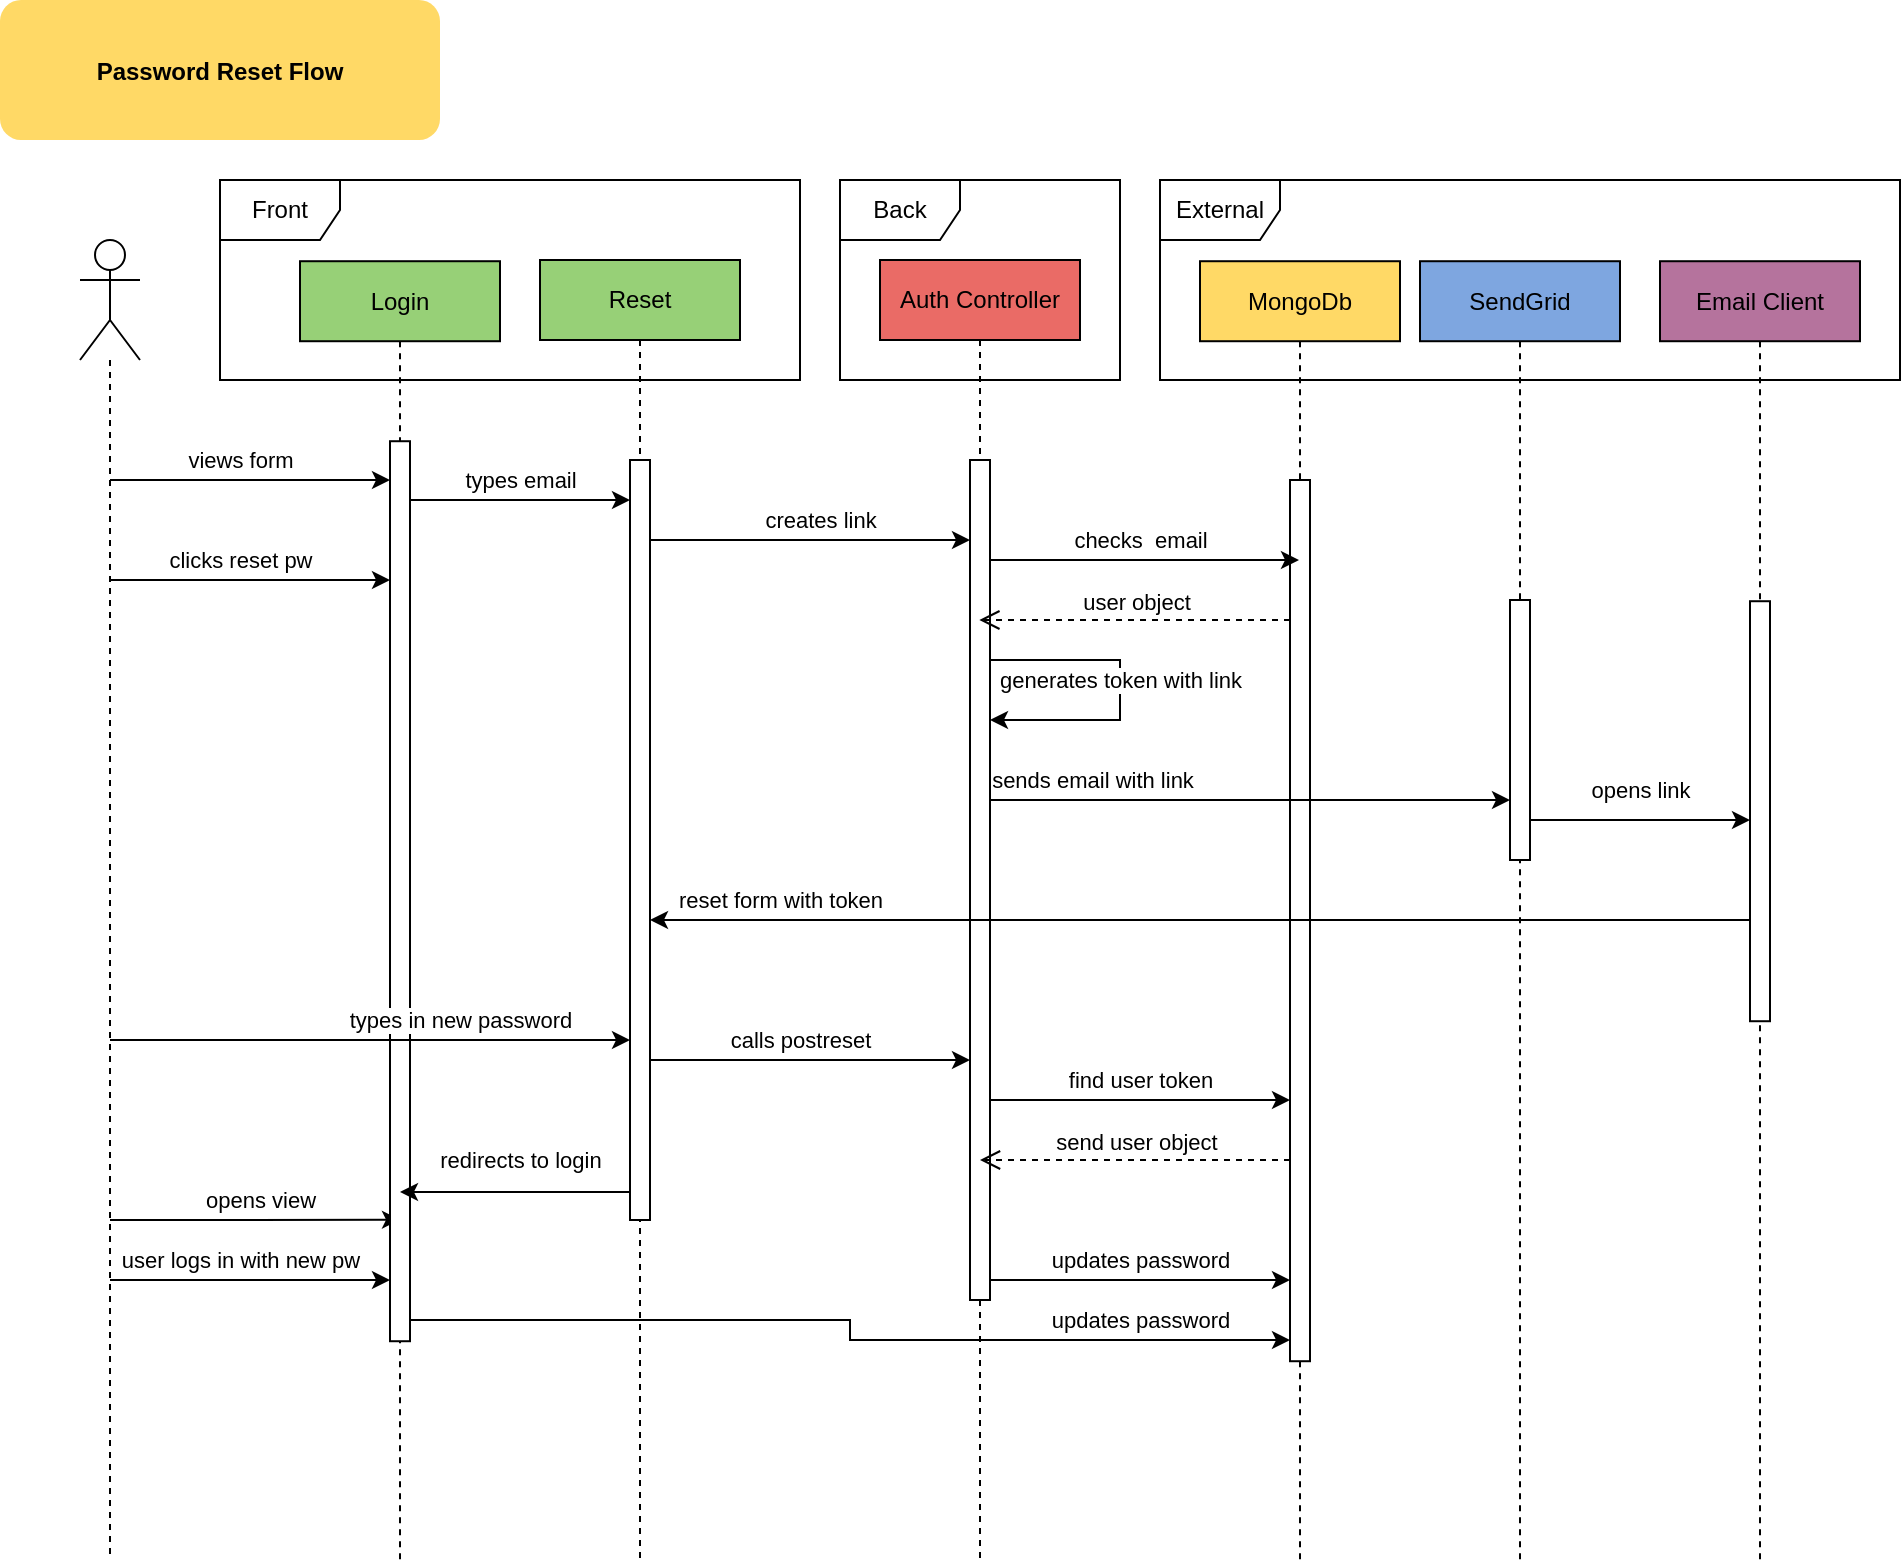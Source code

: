 <mxfile version="26.2.13">
  <diagram name="Page-1" id="9361dd3d-8414-5efd-6122-117bd74ce7a7">
    <mxGraphModel dx="1923" dy="1358" grid="1" gridSize="10" guides="1" tooltips="1" connect="1" arrows="1" fold="1" page="0" pageScale="1.5" pageWidth="826" pageHeight="1169" background="none" math="0" shadow="0">
      <root>
        <mxCell id="0" />
        <mxCell id="1" parent="0" />
        <mxCell id="-S9vXnGe0rzKB2e50dyQ-141" value="Password Reset Flow" style="rounded=1;fontStyle=1;fillColor=#FFD966;strokeColor=none" vertex="1" parent="1">
          <mxGeometry x="70" y="-60" width="220" height="70" as="geometry" />
        </mxCell>
        <mxCell id="-S9vXnGe0rzKB2e50dyQ-194" value="clicks reset pw" style="edgeStyle=orthogonalEdgeStyle;rounded=0;orthogonalLoop=1;jettySize=auto;html=1;curved=0;" edge="1" parent="1">
          <mxGeometry x="-0.069" y="10" relative="1" as="geometry">
            <mxPoint x="124.667" y="230" as="sourcePoint" />
            <mxPoint x="265" y="230" as="targetPoint" />
            <Array as="points">
              <mxPoint x="180" y="230" />
              <mxPoint x="180" y="230" />
            </Array>
            <mxPoint as="offset" />
          </mxGeometry>
        </mxCell>
        <mxCell id="-S9vXnGe0rzKB2e50dyQ-214" value="user logs in with new pw" style="edgeStyle=orthogonalEdgeStyle;rounded=0;orthogonalLoop=1;jettySize=auto;html=1;curved=0;" edge="1" parent="1" source="-S9vXnGe0rzKB2e50dyQ-147" target="-S9vXnGe0rzKB2e50dyQ-193">
          <mxGeometry x="-0.069" y="10" relative="1" as="geometry">
            <Array as="points">
              <mxPoint x="170" y="580" />
              <mxPoint x="170" y="580" />
            </Array>
            <mxPoint as="offset" />
          </mxGeometry>
        </mxCell>
        <mxCell id="-S9vXnGe0rzKB2e50dyQ-215" value="views form" style="edgeStyle=orthogonalEdgeStyle;rounded=0;orthogonalLoop=1;jettySize=auto;html=1;curved=0;" edge="1" parent="1" source="-S9vXnGe0rzKB2e50dyQ-147" target="-S9vXnGe0rzKB2e50dyQ-193">
          <mxGeometry x="-0.069" y="10" relative="1" as="geometry">
            <Array as="points">
              <mxPoint x="240" y="180" />
              <mxPoint x="240" y="180" />
            </Array>
            <mxPoint as="offset" />
          </mxGeometry>
        </mxCell>
        <mxCell id="-S9vXnGe0rzKB2e50dyQ-228" value="opens view" style="edgeStyle=orthogonalEdgeStyle;rounded=0;orthogonalLoop=1;jettySize=auto;html=1;curved=0;entryX=0.5;entryY=0.865;entryDx=0;entryDy=0;entryPerimeter=0;" edge="1" parent="1" source="-S9vXnGe0rzKB2e50dyQ-147" target="-S9vXnGe0rzKB2e50dyQ-193">
          <mxGeometry x="0.04" y="10" relative="1" as="geometry">
            <Array as="points">
              <mxPoint x="160" y="550" />
              <mxPoint x="160" y="550" />
            </Array>
            <mxPoint as="offset" />
          </mxGeometry>
        </mxCell>
        <mxCell id="-S9vXnGe0rzKB2e50dyQ-147" value="" style="shape=umlLifeline;perimeter=lifelinePerimeter;whiteSpace=wrap;html=1;container=1;dropTarget=0;collapsible=0;recursiveResize=0;outlineConnect=0;portConstraint=eastwest;newEdgeStyle={&quot;curved&quot;:0,&quot;rounded&quot;:0};participant=umlActor;size=60;" vertex="1" parent="1">
          <mxGeometry x="110" y="60" width="30" height="660" as="geometry" />
        </mxCell>
        <mxCell id="-S9vXnGe0rzKB2e50dyQ-151" value="&lt;div&gt;Reset&lt;/div&gt;" style="shape=umlLifeline;perimeter=lifelinePerimeter;whiteSpace=wrap;html=1;container=1;dropTarget=0;collapsible=0;recursiveResize=0;outlineConnect=0;portConstraint=eastwest;newEdgeStyle={&quot;curved&quot;:0,&quot;rounded&quot;:0};fillColor=#97D077;" vertex="1" parent="1">
          <mxGeometry x="340" y="70" width="100" height="650" as="geometry" />
        </mxCell>
        <mxCell id="-S9vXnGe0rzKB2e50dyQ-195" value="" style="html=1;points=[[0,0,0,0,5],[0,1,0,0,-5],[1,0,0,0,5],[1,1,0,0,-5]];perimeter=orthogonalPerimeter;outlineConnect=0;targetShapes=umlLifeline;portConstraint=eastwest;newEdgeStyle={&quot;curved&quot;:0,&quot;rounded&quot;:0};" vertex="1" parent="-S9vXnGe0rzKB2e50dyQ-151">
          <mxGeometry x="45" y="100" width="10" height="380" as="geometry" />
        </mxCell>
        <mxCell id="-S9vXnGe0rzKB2e50dyQ-154" value="&lt;div&gt;Login&lt;/div&gt;" style="shape=umlLifeline;perimeter=lifelinePerimeter;whiteSpace=wrap;html=1;container=1;dropTarget=0;collapsible=0;recursiveResize=0;outlineConnect=0;portConstraint=eastwest;newEdgeStyle={&quot;curved&quot;:0,&quot;rounded&quot;:0};fillColor=#97D077;" vertex="1" parent="1">
          <mxGeometry x="220" y="70.61" width="100" height="649.39" as="geometry" />
        </mxCell>
        <mxCell id="-S9vXnGe0rzKB2e50dyQ-193" value="" style="html=1;points=[[0,0,0,0,5],[0,1,0,0,-5],[1,0,0,0,5],[1,1,0,0,-5]];perimeter=orthogonalPerimeter;outlineConnect=0;targetShapes=umlLifeline;portConstraint=eastwest;newEdgeStyle={&quot;curved&quot;:0,&quot;rounded&quot;:0};" vertex="1" parent="-S9vXnGe0rzKB2e50dyQ-154">
          <mxGeometry x="45" y="90" width="10" height="450" as="geometry" />
        </mxCell>
        <mxCell id="-S9vXnGe0rzKB2e50dyQ-156" value="Front" style="shape=umlFrame;whiteSpace=wrap;html=1;pointerEvents=0;" vertex="1" parent="1">
          <mxGeometry x="180" y="30" width="290" height="100" as="geometry" />
        </mxCell>
        <mxCell id="-S9vXnGe0rzKB2e50dyQ-157" value="&lt;div&gt;Auth Controller&lt;/div&gt;" style="shape=umlLifeline;perimeter=lifelinePerimeter;whiteSpace=wrap;html=1;container=1;dropTarget=0;collapsible=0;recursiveResize=0;outlineConnect=0;portConstraint=eastwest;newEdgeStyle={&quot;curved&quot;:0,&quot;rounded&quot;:0};fillColor=#EA6B66;" vertex="1" parent="1">
          <mxGeometry x="510" y="70" width="100" height="650" as="geometry" />
        </mxCell>
        <mxCell id="-S9vXnGe0rzKB2e50dyQ-199" value="" style="html=1;points=[[0,0,0,0,5],[0,1,0,0,-5],[1,0,0,0,5],[1,1,0,0,-5]];perimeter=orthogonalPerimeter;outlineConnect=0;targetShapes=umlLifeline;portConstraint=eastwest;newEdgeStyle={&quot;curved&quot;:0,&quot;rounded&quot;:0};" vertex="1" parent="-S9vXnGe0rzKB2e50dyQ-157">
          <mxGeometry x="45" y="100" width="10" height="420" as="geometry" />
        </mxCell>
        <mxCell id="-S9vXnGe0rzKB2e50dyQ-162" value="MongoDb" style="shape=umlLifeline;perimeter=lifelinePerimeter;whiteSpace=wrap;html=1;container=1;dropTarget=0;collapsible=0;recursiveResize=0;outlineConnect=0;portConstraint=eastwest;newEdgeStyle={&quot;curved&quot;:0,&quot;rounded&quot;:0};fillColor=#FFD966;" vertex="1" parent="1">
          <mxGeometry x="670" y="70.61" width="100" height="649.39" as="geometry" />
        </mxCell>
        <mxCell id="-S9vXnGe0rzKB2e50dyQ-201" value="" style="html=1;points=[[0,0,0,0,5],[0,1,0,0,-5],[1,0,0,0,5],[1,1,0,0,-5]];perimeter=orthogonalPerimeter;outlineConnect=0;targetShapes=umlLifeline;portConstraint=eastwest;newEdgeStyle={&quot;curved&quot;:0,&quot;rounded&quot;:0};" vertex="1" parent="-S9vXnGe0rzKB2e50dyQ-162">
          <mxGeometry x="45" y="109.39" width="10" height="440.61" as="geometry" />
        </mxCell>
        <mxCell id="-S9vXnGe0rzKB2e50dyQ-165" value="SendGrid" style="shape=umlLifeline;perimeter=lifelinePerimeter;whiteSpace=wrap;html=1;container=1;dropTarget=0;collapsible=0;recursiveResize=0;outlineConnect=0;portConstraint=eastwest;newEdgeStyle={&quot;curved&quot;:0,&quot;rounded&quot;:0};fillColor=#7EA6E0;" vertex="1" parent="1">
          <mxGeometry x="780" y="70.61" width="100" height="649.39" as="geometry" />
        </mxCell>
        <mxCell id="-S9vXnGe0rzKB2e50dyQ-198" value="" style="html=1;points=[[0,0,0,0,5],[0,1,0,0,-5],[1,0,0,0,5],[1,1,0,0,-5]];perimeter=orthogonalPerimeter;outlineConnect=0;targetShapes=umlLifeline;portConstraint=eastwest;newEdgeStyle={&quot;curved&quot;:0,&quot;rounded&quot;:0};" vertex="1" parent="-S9vXnGe0rzKB2e50dyQ-165">
          <mxGeometry x="45" y="169.39" width="10" height="130" as="geometry" />
        </mxCell>
        <mxCell id="-S9vXnGe0rzKB2e50dyQ-167" value="&lt;div&gt;Email Client&lt;/div&gt;" style="shape=umlLifeline;perimeter=lifelinePerimeter;whiteSpace=wrap;html=1;container=1;dropTarget=0;collapsible=0;recursiveResize=0;outlineConnect=0;portConstraint=eastwest;newEdgeStyle={&quot;curved&quot;:0,&quot;rounded&quot;:0};fillColor=#B5739D;" vertex="1" parent="1">
          <mxGeometry x="900" y="70.61" width="100" height="649.39" as="geometry" />
        </mxCell>
        <mxCell id="-S9vXnGe0rzKB2e50dyQ-206" value="" style="html=1;points=[[0,0,0,0,5],[0,1,0,0,-5],[1,0,0,0,5],[1,1,0,0,-5]];perimeter=orthogonalPerimeter;outlineConnect=0;targetShapes=umlLifeline;portConstraint=eastwest;newEdgeStyle={&quot;curved&quot;:0,&quot;rounded&quot;:0};" vertex="1" parent="-S9vXnGe0rzKB2e50dyQ-167">
          <mxGeometry x="45" y="170" width="10" height="210" as="geometry" />
        </mxCell>
        <mxCell id="-S9vXnGe0rzKB2e50dyQ-169" value="Back" style="shape=umlFrame;whiteSpace=wrap;html=1;pointerEvents=0;" vertex="1" parent="1">
          <mxGeometry x="490" y="30" width="140" height="100" as="geometry" />
        </mxCell>
        <mxCell id="-S9vXnGe0rzKB2e50dyQ-170" value="External" style="shape=umlFrame;whiteSpace=wrap;html=1;pointerEvents=0;" vertex="1" parent="1">
          <mxGeometry x="650" y="30" width="370" height="100" as="geometry" />
        </mxCell>
        <mxCell id="-S9vXnGe0rzKB2e50dyQ-197" value="types email" style="edgeStyle=orthogonalEdgeStyle;rounded=0;orthogonalLoop=1;jettySize=auto;html=1;curved=0;" edge="1" parent="1" source="-S9vXnGe0rzKB2e50dyQ-193" target="-S9vXnGe0rzKB2e50dyQ-195">
          <mxGeometry y="10" relative="1" as="geometry">
            <Array as="points">
              <mxPoint x="300" y="190" />
              <mxPoint x="300" y="190" />
            </Array>
            <mxPoint as="offset" />
          </mxGeometry>
        </mxCell>
        <mxCell id="-S9vXnGe0rzKB2e50dyQ-200" value="creates link" style="edgeStyle=orthogonalEdgeStyle;rounded=0;orthogonalLoop=1;jettySize=auto;html=1;curved=0;" edge="1" parent="1" source="-S9vXnGe0rzKB2e50dyQ-195" target="-S9vXnGe0rzKB2e50dyQ-199">
          <mxGeometry x="0.062" y="10" relative="1" as="geometry">
            <Array as="points">
              <mxPoint x="520" y="210" />
              <mxPoint x="520" y="210" />
            </Array>
            <mxPoint as="offset" />
          </mxGeometry>
        </mxCell>
        <mxCell id="-S9vXnGe0rzKB2e50dyQ-203" value="sends email with link" style="edgeStyle=orthogonalEdgeStyle;rounded=0;orthogonalLoop=1;jettySize=auto;html=1;curved=0;" edge="1" parent="1" target="-S9vXnGe0rzKB2e50dyQ-198">
          <mxGeometry x="-0.349" y="10" relative="1" as="geometry">
            <mxPoint x="565" y="290" as="sourcePoint" />
            <mxPoint x="825" y="291" as="targetPoint" />
            <Array as="points">
              <mxPoint x="565" y="340" />
            </Array>
            <mxPoint as="offset" />
          </mxGeometry>
        </mxCell>
        <mxCell id="-S9vXnGe0rzKB2e50dyQ-207" value="opens link" style="edgeStyle=orthogonalEdgeStyle;rounded=0;orthogonalLoop=1;jettySize=auto;html=1;curved=0;" edge="1" parent="1" source="-S9vXnGe0rzKB2e50dyQ-198" target="-S9vXnGe0rzKB2e50dyQ-206">
          <mxGeometry y="15" relative="1" as="geometry">
            <Array as="points">
              <mxPoint x="920" y="350" />
              <mxPoint x="920" y="350" />
            </Array>
            <mxPoint as="offset" />
          </mxGeometry>
        </mxCell>
        <mxCell id="-S9vXnGe0rzKB2e50dyQ-209" value="reset form with token" style="edgeStyle=orthogonalEdgeStyle;rounded=0;orthogonalLoop=1;jettySize=auto;html=1;curved=0;" edge="1" parent="1" source="-S9vXnGe0rzKB2e50dyQ-206" target="-S9vXnGe0rzKB2e50dyQ-195">
          <mxGeometry x="0.764" y="-10" relative="1" as="geometry">
            <Array as="points">
              <mxPoint x="540" y="400" />
              <mxPoint x="540" y="400" />
            </Array>
            <mxPoint as="offset" />
          </mxGeometry>
        </mxCell>
        <mxCell id="-S9vXnGe0rzKB2e50dyQ-211" value="calls postreset" style="edgeStyle=orthogonalEdgeStyle;rounded=0;orthogonalLoop=1;jettySize=auto;html=1;curved=0;" edge="1" parent="1" source="-S9vXnGe0rzKB2e50dyQ-195" target="-S9vXnGe0rzKB2e50dyQ-199">
          <mxGeometry x="-0.062" y="10" relative="1" as="geometry">
            <Array as="points">
              <mxPoint x="540" y="470" />
              <mxPoint x="540" y="470" />
            </Array>
            <mxPoint as="offset" />
          </mxGeometry>
        </mxCell>
        <mxCell id="-S9vXnGe0rzKB2e50dyQ-212" value="updates password" style="edgeStyle=orthogonalEdgeStyle;rounded=0;orthogonalLoop=1;jettySize=auto;html=1;curved=0;" edge="1" parent="1" source="-S9vXnGe0rzKB2e50dyQ-199" target="-S9vXnGe0rzKB2e50dyQ-201">
          <mxGeometry y="10" relative="1" as="geometry">
            <Array as="points">
              <mxPoint x="690" y="580" />
              <mxPoint x="690" y="580" />
            </Array>
            <mxPoint as="offset" />
          </mxGeometry>
        </mxCell>
        <mxCell id="-S9vXnGe0rzKB2e50dyQ-213" value="redirects to login" style="edgeStyle=orthogonalEdgeStyle;rounded=0;orthogonalLoop=1;jettySize=auto;html=1;curved=0;" edge="1" parent="1" source="-S9vXnGe0rzKB2e50dyQ-195" target="-S9vXnGe0rzKB2e50dyQ-154">
          <mxGeometry x="-0.046" y="-16" relative="1" as="geometry">
            <Array as="points">
              <mxPoint x="370" y="536" />
              <mxPoint x="370" y="536" />
            </Array>
            <mxPoint as="offset" />
          </mxGeometry>
        </mxCell>
        <mxCell id="-S9vXnGe0rzKB2e50dyQ-210" value="types in new password" style="edgeStyle=orthogonalEdgeStyle;rounded=0;orthogonalLoop=1;jettySize=auto;html=1;curved=0;" edge="1" parent="1" source="-S9vXnGe0rzKB2e50dyQ-147" target="-S9vXnGe0rzKB2e50dyQ-195">
          <mxGeometry x="0.347" y="10" relative="1" as="geometry">
            <Array as="points">
              <mxPoint x="200" y="460" />
              <mxPoint x="200" y="460" />
            </Array>
            <mxPoint as="offset" />
          </mxGeometry>
        </mxCell>
        <mxCell id="-S9vXnGe0rzKB2e50dyQ-218" value="checks&amp;nbsp; email" style="edgeStyle=orthogonalEdgeStyle;rounded=0;orthogonalLoop=1;jettySize=auto;html=1;curved=0;" edge="1" parent="1" source="-S9vXnGe0rzKB2e50dyQ-199" target="-S9vXnGe0rzKB2e50dyQ-162">
          <mxGeometry x="-0.029" y="10" relative="1" as="geometry">
            <Array as="points">
              <mxPoint x="640" y="220" />
              <mxPoint x="640" y="220" />
            </Array>
            <mxPoint as="offset" />
          </mxGeometry>
        </mxCell>
        <mxCell id="-S9vXnGe0rzKB2e50dyQ-222" value="user object" style="html=1;verticalAlign=bottom;endArrow=open;dashed=1;endSize=8;curved=0;rounded=0;" edge="1" parent="1">
          <mxGeometry relative="1" as="geometry">
            <mxPoint x="715" y="250" as="sourcePoint" />
            <mxPoint x="559.667" y="250" as="targetPoint" />
            <Array as="points">
              <mxPoint x="640" y="250" />
              <mxPoint x="640" y="250" />
            </Array>
          </mxGeometry>
        </mxCell>
        <mxCell id="-S9vXnGe0rzKB2e50dyQ-223" value="generates token with link" style="edgeStyle=orthogonalEdgeStyle;rounded=0;orthogonalLoop=1;jettySize=auto;html=1;curved=0;" edge="1" parent="1">
          <mxGeometry relative="1" as="geometry">
            <mxPoint x="565" y="280" as="sourcePoint" />
            <mxPoint x="565" y="300" as="targetPoint" />
            <Array as="points">
              <mxPoint x="565" y="270" />
              <mxPoint x="630" y="270" />
              <mxPoint x="630" y="300" />
            </Array>
          </mxGeometry>
        </mxCell>
        <mxCell id="-S9vXnGe0rzKB2e50dyQ-225" value="find user token" style="edgeStyle=orthogonalEdgeStyle;rounded=0;orthogonalLoop=1;jettySize=auto;html=1;curved=0;" edge="1" parent="1" source="-S9vXnGe0rzKB2e50dyQ-199" target="-S9vXnGe0rzKB2e50dyQ-201">
          <mxGeometry y="10" relative="1" as="geometry">
            <Array as="points">
              <mxPoint x="680" y="490" />
              <mxPoint x="680" y="490" />
            </Array>
            <mxPoint as="offset" />
          </mxGeometry>
        </mxCell>
        <mxCell id="-S9vXnGe0rzKB2e50dyQ-226" value="send user object" style="html=1;verticalAlign=bottom;endArrow=open;dashed=1;endSize=8;curved=0;rounded=0;" edge="1" parent="1" source="-S9vXnGe0rzKB2e50dyQ-201" target="-S9vXnGe0rzKB2e50dyQ-157">
          <mxGeometry relative="1" as="geometry">
            <Array as="points">
              <mxPoint x="690" y="520" />
              <mxPoint x="690" y="520" />
            </Array>
          </mxGeometry>
        </mxCell>
        <mxCell id="-S9vXnGe0rzKB2e50dyQ-229" value="updates password" style="edgeStyle=orthogonalEdgeStyle;rounded=0;orthogonalLoop=1;jettySize=auto;html=1;curved=0;" edge="1" parent="1" source="-S9vXnGe0rzKB2e50dyQ-193" target="-S9vXnGe0rzKB2e50dyQ-201">
          <mxGeometry x="0.667" y="10" relative="1" as="geometry">
            <Array as="points">
              <mxPoint x="495" y="600" />
              <mxPoint x="495" y="610" />
            </Array>
            <mxPoint as="offset" />
          </mxGeometry>
        </mxCell>
      </root>
    </mxGraphModel>
  </diagram>
</mxfile>
